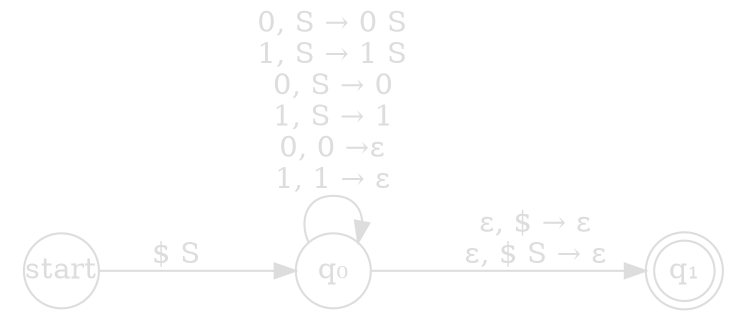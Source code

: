 digraph {
    bgcolor="transparent";
    rankdir=LR;
    node [shape=circle, fixedsize=shape, width=0.5, color="#dddddd", fontcolor="#dddddd"];
    edge [color="#dddddd", fontcolor="#dddddd"];
    q₁ [shape=doublecircle, width=0.4];
    start -> q₀ [label="$ S"];
    q₀ -> q₁ [label="ε, $ → ε\nε, $ S → ε"];
    q₀ -> q₀ [label="0, S → 0 S\n1, S → 1 S\n0, S → 0\n1, S → 1\n0, 0 →ε\n1, 1 → ε"];
}